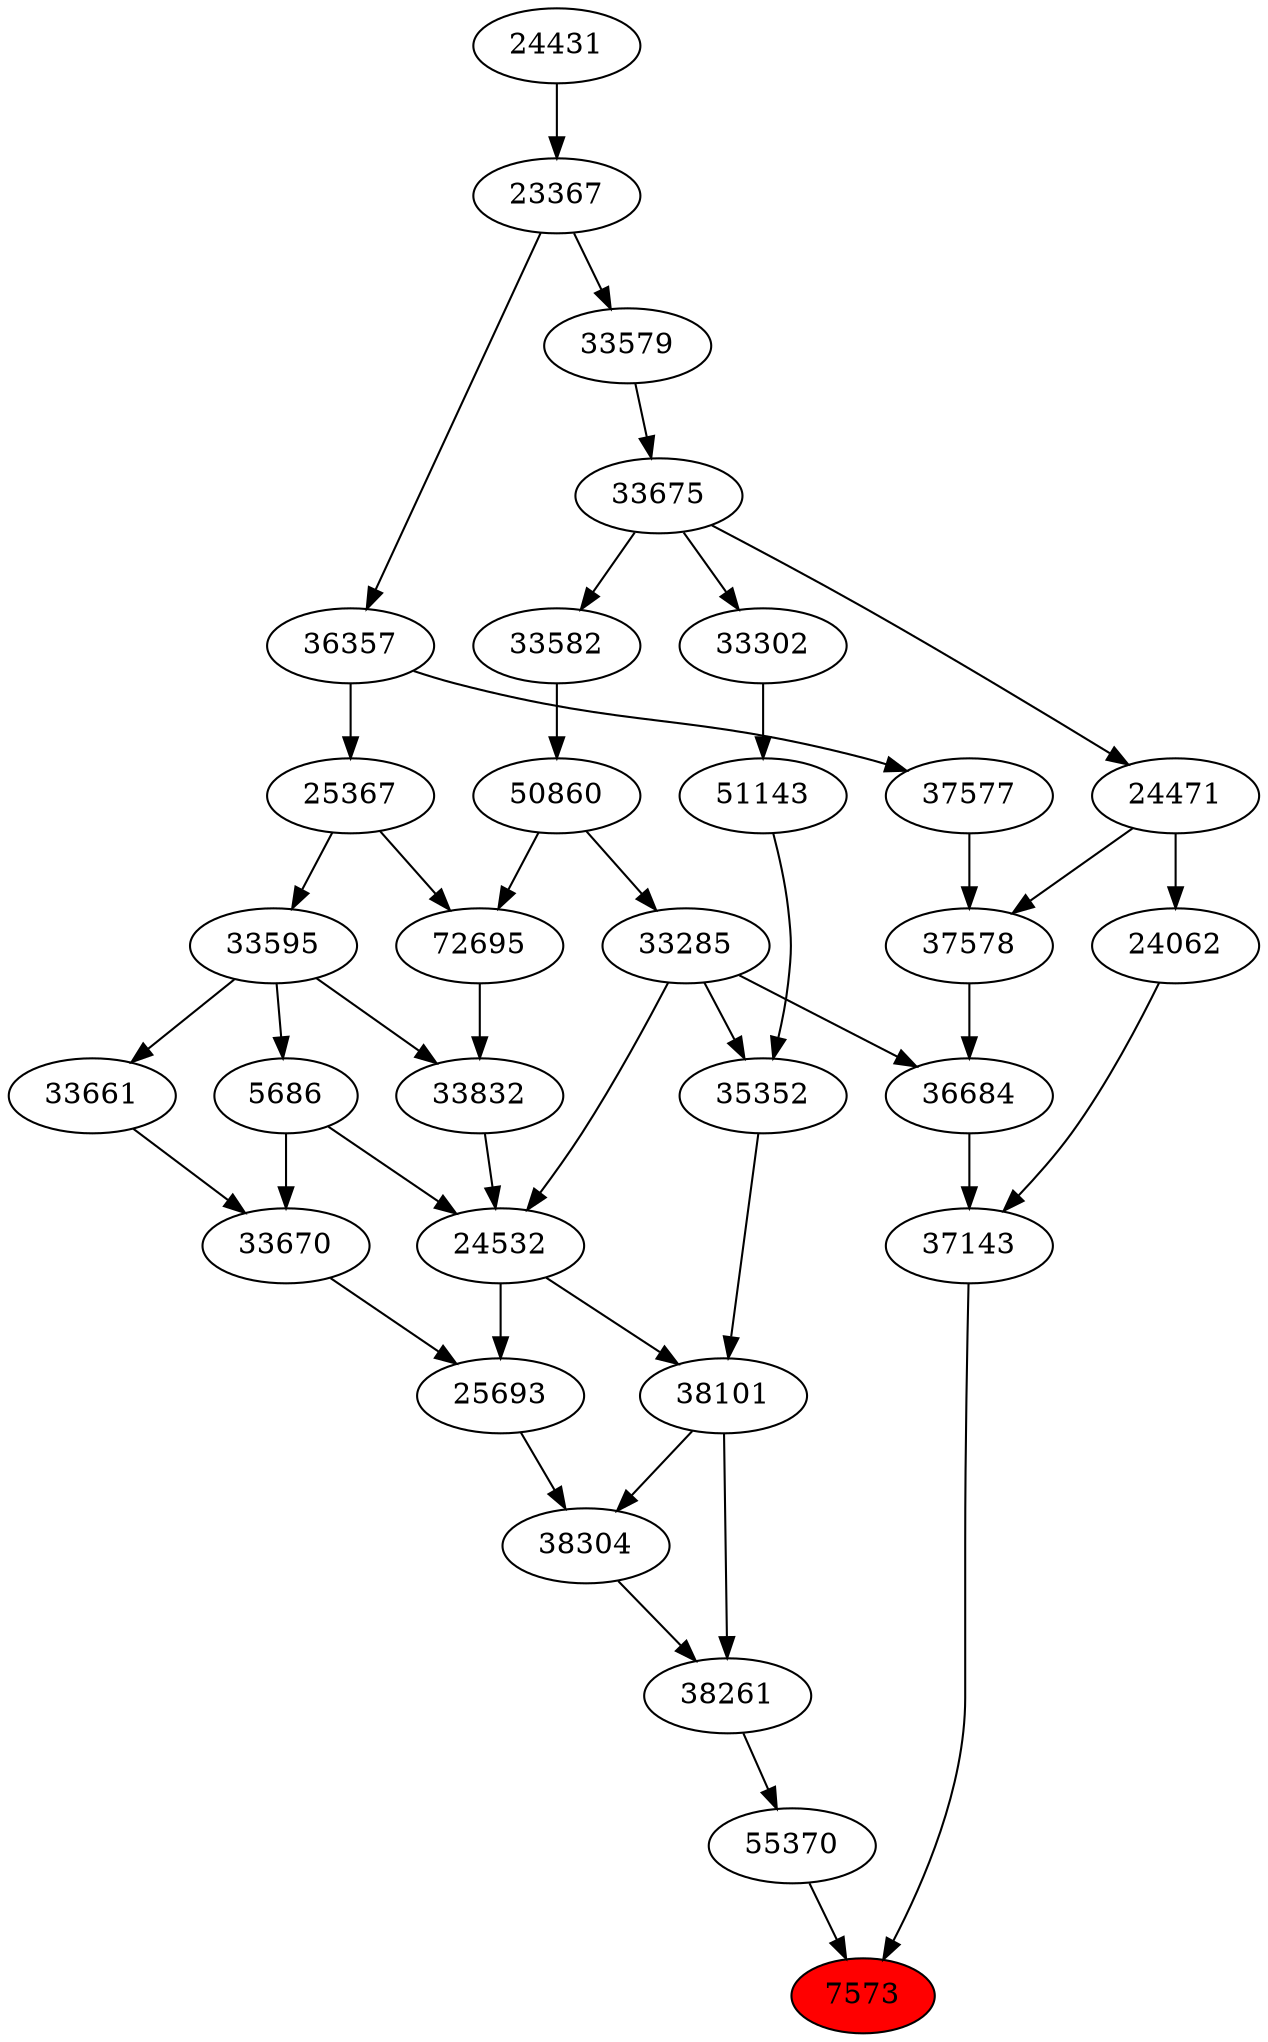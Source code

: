 strict digraph{ 
7573 [label="7573" fillcolor=red style=filled]
37143 -> 7573
55370 -> 7573
37143 [label="37143"]
36684 -> 37143
24062 -> 37143
55370 [label="55370"]
38261 -> 55370
36684 [label="36684"]
33285 -> 36684
37578 -> 36684
24062 [label="24062"]
24471 -> 24062
38261 [label="38261"]
38304 -> 38261
38101 -> 38261
33285 [label="33285"]
50860 -> 33285
37578 [label="37578"]
24471 -> 37578
37577 -> 37578
24471 [label="24471"]
33675 -> 24471
38304 [label="38304"]
25693 -> 38304
38101 -> 38304
38101 [label="38101"]
24532 -> 38101
35352 -> 38101
50860 [label="50860"]
33582 -> 50860
37577 [label="37577"]
36357 -> 37577
33675 [label="33675"]
33579 -> 33675
25693 [label="25693"]
24532 -> 25693
33670 -> 25693
24532 [label="24532"]
33285 -> 24532
5686 -> 24532
33832 -> 24532
35352 [label="35352"]
33285 -> 35352
51143 -> 35352
33582 [label="33582"]
33675 -> 33582
36357 [label="36357"]
23367 -> 36357
33579 [label="33579"]
23367 -> 33579
33670 [label="33670"]
5686 -> 33670
33661 -> 33670
5686 [label="5686"]
33595 -> 5686
33832 [label="33832"]
72695 -> 33832
33595 -> 33832
51143 [label="51143"]
33302 -> 51143
23367 [label="23367"]
24431 -> 23367
33661 [label="33661"]
33595 -> 33661
33595 [label="33595"]
25367 -> 33595
72695 [label="72695"]
50860 -> 72695
25367 -> 72695
33302 [label="33302"]
33675 -> 33302
24431 [label="24431"]
25367 [label="25367"]
36357 -> 25367
}